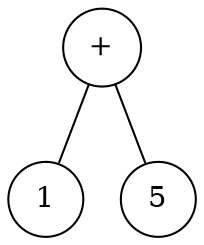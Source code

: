 digraph {
	node [shape=circle]
	"9487d118-d34e-450f-9383-b94307d886bb" [label="+"]
	"1e972f7e-8981-48e7-9c03-304fe58512bb" [label=1]
	"9487d118-d34e-450f-9383-b94307d886bb" -> "1e972f7e-8981-48e7-9c03-304fe58512bb" [arrowsize=0]
	"864ad096-62d8-43a6-818b-d4c6fb79784b" [label=5]
	"9487d118-d34e-450f-9383-b94307d886bb" -> "864ad096-62d8-43a6-818b-d4c6fb79784b" [arrowsize=0]
}
